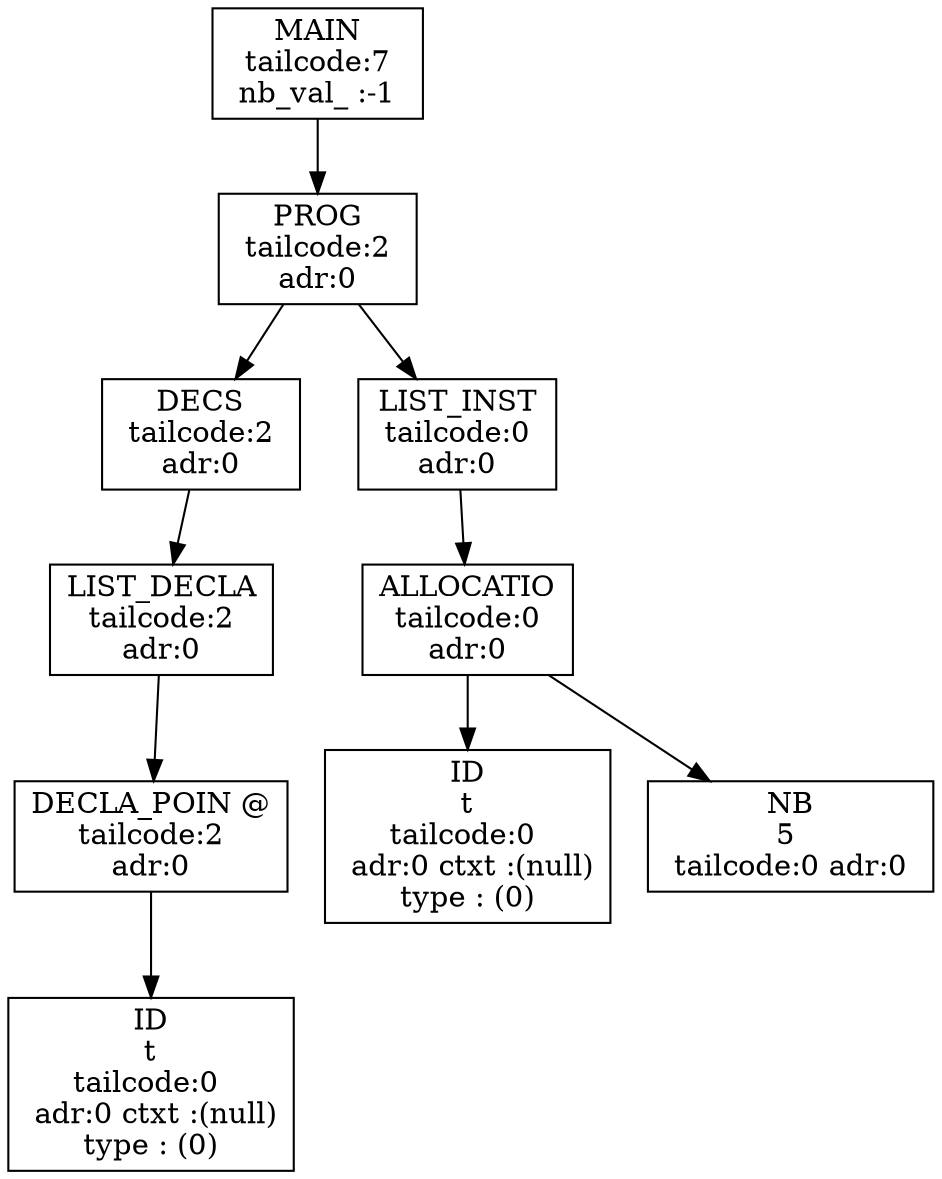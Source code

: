 digraph ASA {
node0x56320bbb69c0 [label="MAIN
 tailcode:7 
 nb_val_ :-1 \n", shape=box];
node0x56320bbb69c0 -> node0x56320bbb6970;
node0x56320bbb6970 [label="PROG
 tailcode:2 
 adr:0 \n", shape=box];
node0x56320bbb6970 -> node0x56320bbb67e0;
node0x56320bbb67e0 [label="DECS
 tailcode:2 
 adr:0 \n", shape=box];
node0x56320bbb67e0 -> node0x56320bbb6790;
node0x56320bbb6790 [label="LIST_DECLA
 tailcode:2 
 adr:0 \n", shape=box];
node0x56320bbb6790 -> node0x56320bbb66f0;
node0x56320bbb66f0 [label="DECLA_POIN @
 tailcode:2 
 adr:0 \n", shape=box];
node0x56320bbb66f0 -> node0x56320bbb6740;
node0x56320bbb6740 [label="ID\nt
 tailcode:0  
 adr:0 ctxt :(null)
 type : (0) \n", shape=box];
node0x56320bbb6970 -> node0x56320bbb6920;
node0x56320bbb6920 [label="LIST_INST
 tailcode:0 
 adr:0 \n", shape=box];
node0x56320bbb6920 -> node0x56320bbb6880;
node0x56320bbb6880 [label="ALLOCATIO
 tailcode:0 
 adr:0 \n", shape=box];
node0x56320bbb6880 -> node0x56320bbb68d0;
node0x56320bbb68d0 [label="ID\nt
 tailcode:0  
 adr:0 ctxt :(null)
 type : (0) \n", shape=box];
node0x56320bbb6880 -> node0x56320bbb6830;
node0x56320bbb6830 [label="NB\n5 
 tailcode:0 adr:0 \n", shape=box];
}

